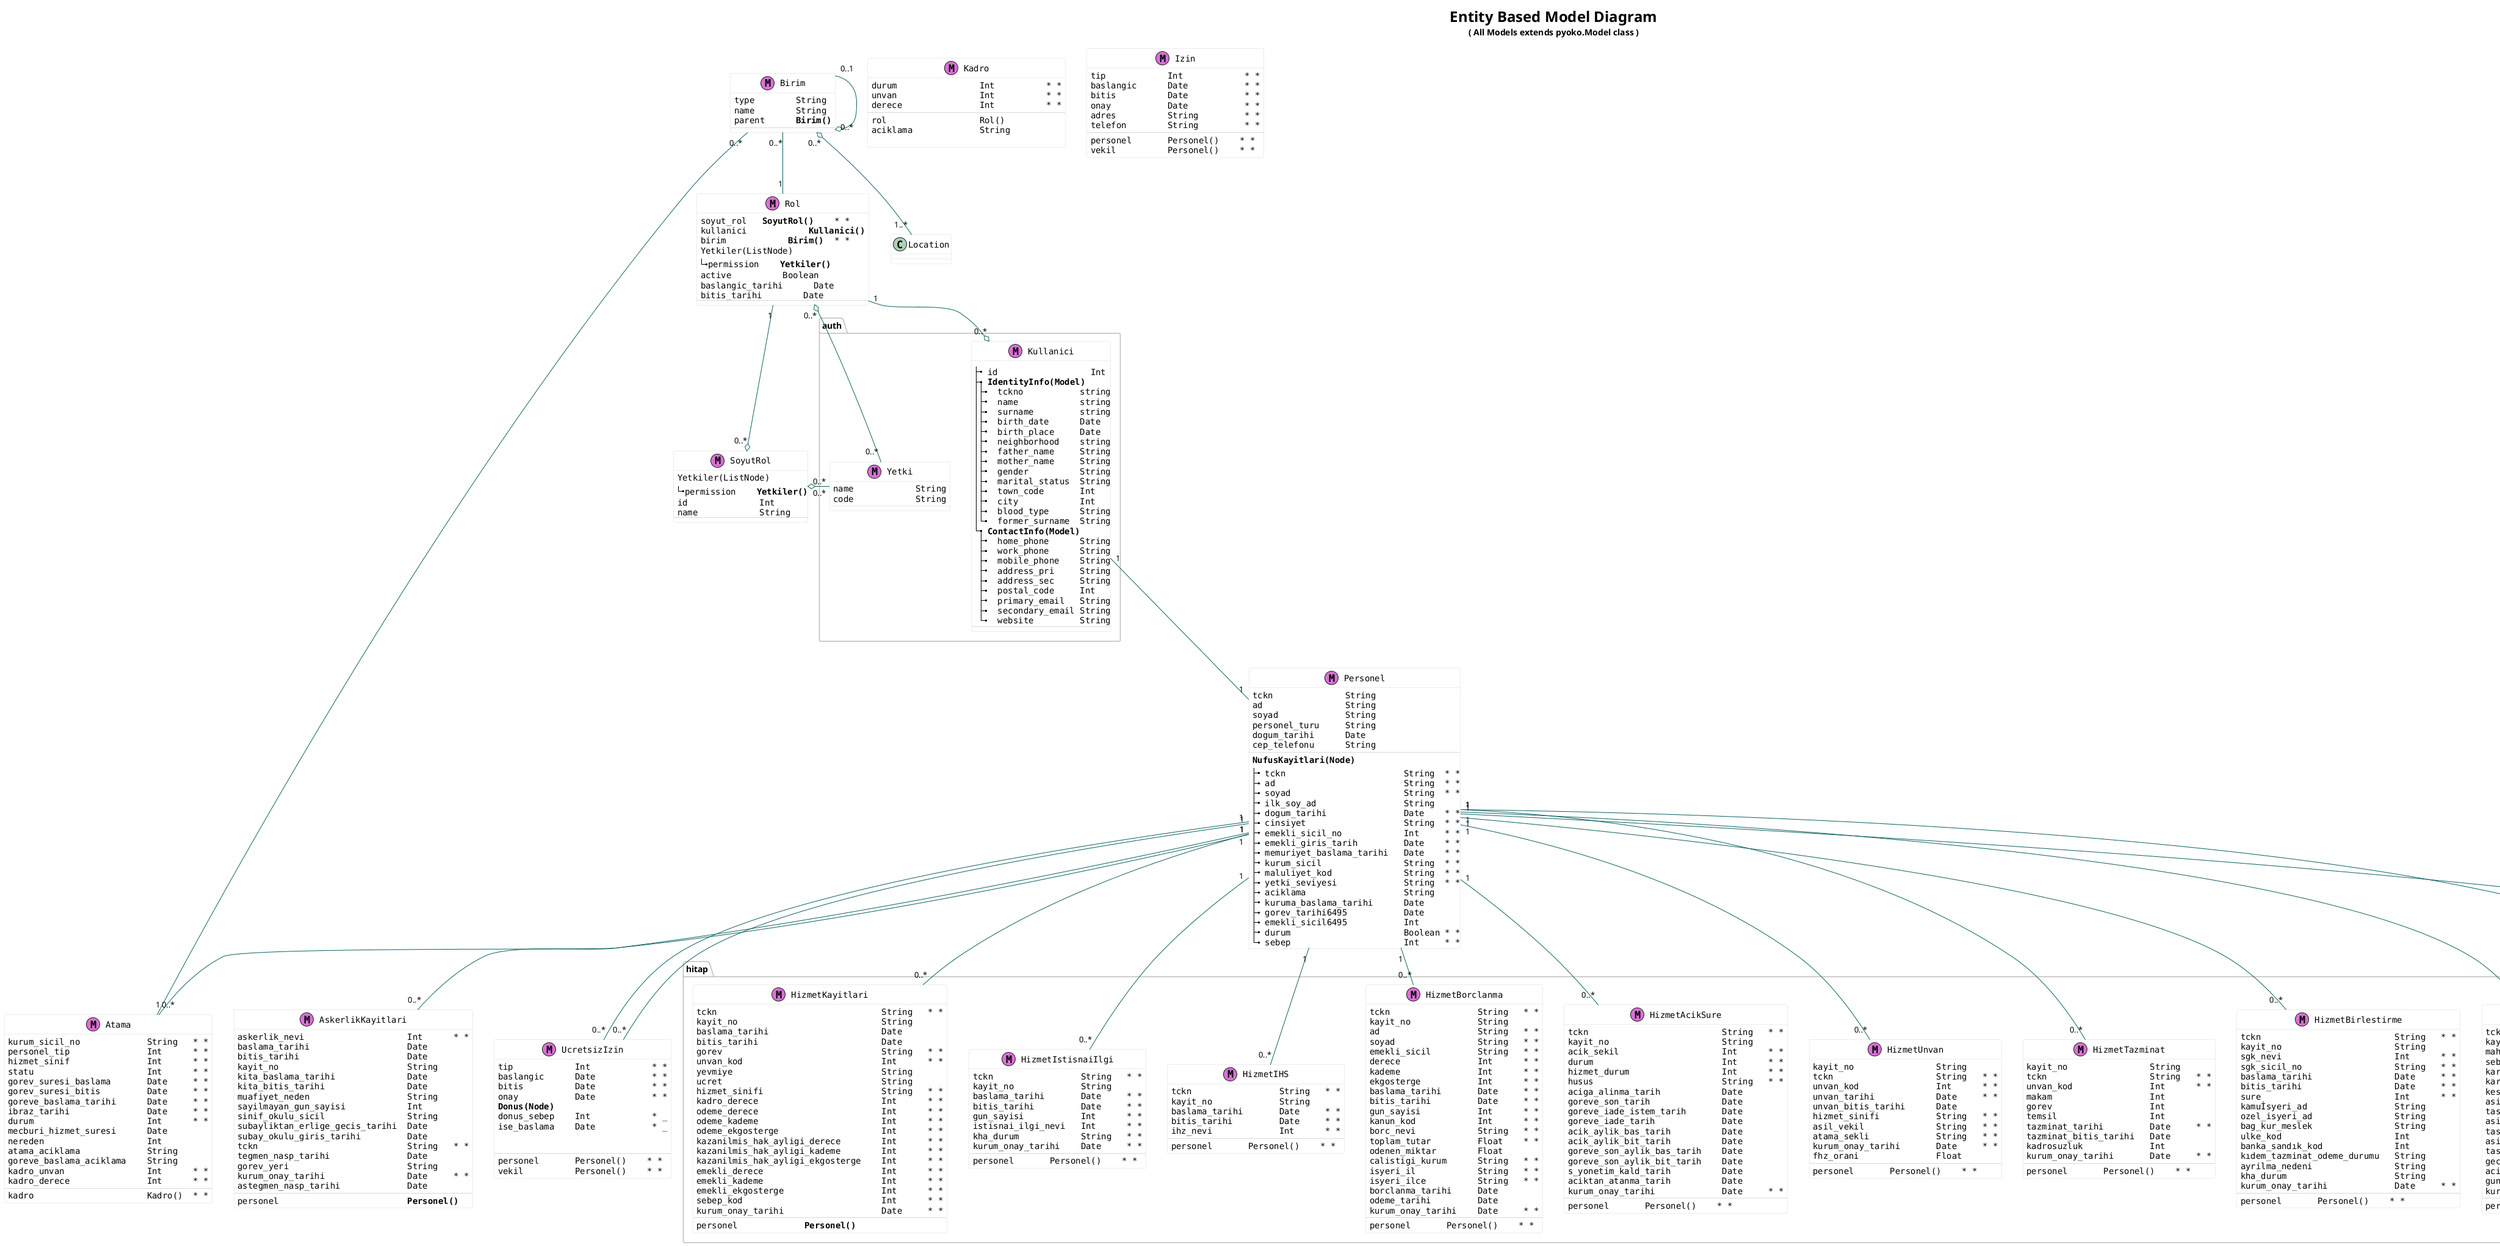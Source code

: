 @startuml

skinparam classAttributeFontName Monospaced
skinparam classBackgroundColor #FFFFFF
skinparam classBorderColor #D8D8D8
skinparam packageBorderColor #BDBDBD
skinparam classArrowColor #0B615E
skinparam shadowing false

'skinparam monochrome true
'skinparam nodesep 100
'skinparam ranksep 100
'note "All <color:black><b> (M)odels</b></color> extends <b>pyoko.Model</b> class" as N #orchid
title
<size:24>Entity Based Model Diagram</size>
( All Models extends <b>pyoko.Model</b> class )
endtitle
'legend left
'n..*     n or more instances
'n..m    Min n, Max m instances
'endlegend


' field_name            field_type     null blank
'                                      _ = True
'                                      * * = False



package auth{

class Kullanici <<(M,orchid)>>{
|_ id                  Int
|_ **IdentityInfo(Model)**
   |_  tckno           string
   |_  name            string
   |_  surname         string
   |_  birth_date      Date
   |_  birth_place     Date
   |_  neighborhood    string
   |_  father_name     String
   |_  mother_name     String
   |_  gender          String
   |_  marital_status  String
   |_  town_code       Int
   |_  city            Int
   |_  blood_type      String
   |_  former_surname  String
|_ **ContactInfo(Model)**
   |_  home_phone      String
   |_  work_phone      String
   |_  mobile_phone    String
   |_  address_pri     String
   |_  address_sec     String
   |_  postal_code     Int
   |_  primary_email   String
   |_  secondary_email String
   |_  website         String
--
}


class Yetki<<(M,orchid)>>{
name            String
code            String
}
}

package hitap{

class HizmetKurs <<(M,orchid)>>{
tckn                    String   * *
kayit_no                String
kurs_ogrenim_suresi     Int      * *
mezuniyet_tarihi        Date     * *
kurs_nevi               String   * *
bolum_ad                String   * *
okul_ad                 String   * *
ogrenim_yeri            String
denklik_tarihi          Date
denklik_okulu           String
denklik_bolum           String
kurum_onay_tarihi       Date     * *
--
personel       Personel()    * *

--
}

class HizmetOkul <<(M,orchid)>>{
kayit_no                String
tckn                    String   * *
ogrenim_durumu          Int      * *
mezuniyet_tarihi        Date     * *
okul_ad                 String
bolum                   String
ogrenim_yer             String
denklik_tarihi          Date
denklik_okul            String
denklik_bolum           String
ogrenim_suresi          Int      * *
hazirlik                Boolean  * *
kurum_onay_tarihi       Date     * *
--
personel       Personel()    * *
}


class HizmetMahkeme <<(M,orchid)>>{
tckn                    String   * *
kayit_no                String
mahkeme_ad              String   * *
sebep                   Int      * *
karar_tarihi            Date     * *
karar_sayisi            Int      * *
kesinlesme_tarihi       Date
asil_dogum_tarihi       Date
tashih_dogum_tarihi     Date
asil_ad                 String
tashih_ad               String
asil_soyad              String
tashih_soyad            String
gecerli_dogum_tarihi    Date
aciklama                String
gun_sayisi              Int
kurum_onay_tarihi       Date     * *
--
personel       Personel()    * *
}

class HizmetBirlestirme <<(M,orchid)>>{
tckn                          String   * *
kayit_no                      String
sgk_nevi                      Int      * *
sgk_sicil_no                  String   * *
baslama_tarihi                Date     * *
bitis_tarihi                  Date     * *
sure                          Int      * *
kamuİsyeri_ad                 String
ozel_isyeri_ad                String
bag_kur_meslek                String
ulke_kod                      Int
banka_sandık_kod              Int
kıdem_tazminat_odeme_durumu   String
ayrilma_nedeni                String
kha_durum                     String
kurum_onay_tarihi             Date     * *
--
personel       Personel()    * *
}

class HizmetTazminat <<(M,orchid)>>{
kayit_no                String
tckn                    String   * *
unvan_kod               Int      * *
makam                   Int
gorev                   Int
temsil                  Int
tazminat_tarihi         Date     * *
tazminat_bitis_tarihi   Date
kadrosuzluk             Int
kurum_onay_tarihi       Date     * *
--
personel       Personel()    * *
}

class HizmetUnvan <<(M,orchid)>>{
kayit_no                String
tckn                    String   * *
unvan_kod               Int      * *
unvan_tarihi            Date     * *
unvan_bitis_tarihi      Date
hizmet_sinifi           String   * *
asil_vekil              String   * *
atama_sekli             String   * *
kurum_onay_tarihi       Date     * *
fhz_orani               Float
--
personel       Personel()    * *
}

class HizmetAcikSure <<(M,orchid)>>{
tckn                          String   * *
kayit_no                      String
acik_sekil                    Int      * *
durum                         Int      * *
hizmet_durum                  Int      * *
husus                         String   * *
aciga_alinma_tarih            Date
goreve_son_tarih              Date
goreve_iade_istem_tarih       Date
goreve_iade_tarih             Date
acik_aylik_bas_tarih          Date
acik_aylik_bit_tarih          Date
goreve_son_aylik_bas_tarih    Date
goreve_son_aylik_bit_tarih    Date
s_yonetim_kald_tarih          Date
aciktan_atanma_tarih          Date
kurum_onay_tarihi             Date     * *
--
personel       Personel()    * *
}

class HizmetBorclanma <<(M,orchid)>>{
tckn                 String   * *
kayit_no             String
ad                   String   * *
soyad                String   * *
emekli_sicil         String   * *
derece               Int      * *
kademe               Int      * *
ekgosterge           Int      * *
baslama_tarihi       Date     * *
bitis_tarihi         Date     * *
gun_sayisi           Int      * *
kanun_kod            Int      * *
borc_nevi            String   * *
toplam_tutar         Float    * *
odenen_miktar        Float
calistigi_kurum      String   * *
isyeri_il            String   * *
isyeri_ilce          String   * *
borclanma_tarihi     Date
odeme_tarihi         Date
kurum_onay_tarihi    Date     * *
--
personel       Personel()    * *
}
class HizmetIHS <<(M,orchid)>>{
tckn                 String   * *
kayit_no             String
baslama_tarihi       Date     * *
bitis_tarihi         Date     * *
ihz_nevi             Int      * *
--
personel       Personel()    * *
}

class HizmetIstisnaiIlgi <<(M,orchid)>>{
tckn                 String   * *
kayit_no             String
baslama_tarihi       Date     * *
bitis_tarihi         Date     * *
gun_sayisi           Int      * *
istisnai_ilgi_nevi   Int      * *
kha_durum            String   * *
kurum_onay_tarihi    Date     * *
--
personel       Personel()    * *
}


class HizmetKayitlari<<(M,orchid)>>{
tckn                                String   * *
kayit_no                            String
baslama_tarihi                      Date
bitis_tarihi                        Date
gorev                               String   * *
unvan_kod                           Int      * *
yevmiye                             String
ucret                               String
hizmet_sinifi                       String   * *
kadro_derece                        Int      * *
odeme_derece                        Int      * *
odeme_kademe                        Int      * *
odeme_ekgosterge                    Int      * *
kazanilmis_hak_ayligi_derece        Int      * *
kazanilmis_hak_ayligi_kademe        Int      * *
kazanilmis_hak_ayligi_ekgosterge    Int      * *
emekli_derece                       Int      * *
emekli_kademe                       Int      * *
emekli_ekgosterge                   Int      * *
sebep_kod                           Int      * *
kurum_onay_tarihi                   Date     * *
--
personel             **Personel()**
}




}
class AskerlikKayitlari <<(M,orchid)>>{
askerlik_nevi                    Int      * *
baslama_tarihi                   Date
bitis_tarihi                     Date
kayit_no                         String
kita_baslama_tarihi              Date
kita_bitis_tarihi                Date
muafiyet_neden                   String
sayilmayan_gun_sayisi            Int
sinif_okulu_sicil                String
subayliktan_erlige_gecis_tarihi  Date
subay_okulu_giris_tarihi         Date
tckn                             String   * *
tegmen_nasp_tarihi               Date
gorev_yeri                       String
kurum_onay_tarihi                Date     * *
astegmen_nasp_tarihi             Date
--
personel                         **Personel()**
}


class Birim<<(M,orchid)>>{
type        String
name        String
parent      **Birim()**
--
}

class Personel <<(M,orchid)>>{
tckn              String
ad                String
soyad             String
personel_turu     String
dogum_tarihi      Date
cep_telefonu      String
--
**NufusKayitlari(Node)**
|_ tckn                       String  * *
|_ ad                         String  * *
|_ soyad                      String  * *
|_ ilk_soy_ad                 String
|_ dogum_tarihi               Date    * *
|_ cinsiyet                   String  * *
|_ emekli_sicil_no            Int     * *
|_ emekli_giris_tarih         Date    * *
|_ memuriyet_baslama_tarihi   Date    * *
|_ kurum_sicil                String  * *
|_ maluliyet_kod              String  * *
|_ yetki_seviyesi             String  * *
|_ aciklama                   String
|_ kuruma_baslama_tarihi      Date
|_ gorev_tarihi6495           Date
|_ emekli_sicil6495           Int
|_ durum                      Boolean * *
|_ sebep                      Int     * *
}

class Atama <<(M,orchid)>>{
kurum_sicil_no             String   * *
personel_tip               Int      * *
hizmet_sinif               Int      * *
statu                      Int      * *
gorev_suresi_baslama       Date     * *
gorev_suresi_bitis         Date     * *
goreve_baslama_tarihi      Date     * *
ibraz_tarihi               Date     * *
durum                      Int      * *
mecburi_hizmet_suresi      Date
nereden                    Int
atama_aciklama             String
goreve_baslama_aciklama    String
kadro_unvan                Int      * *
kadro_derece               Int      * *
--
kadro                      Kadro()  * *
}

class Kadro <<(M,orchid)>>{
durum                Int          * *
unvan                Int          * *
derece               Int          * *
--
rol                  Rol()
aciklama             String

}


class SoyutRol<<(M,orchid)>>{
Yetkiler(ListNode)
|_permission    **Yetkiler()**
id              Int
name            String
--
}


class Izin<<(M,orchid)>>{
tip            Int            * *
baslangic      Date           * *
bitis          Date           * *
onay           Date           * *
adres          String         * *
telefon        String         * *
--
personel       Personel()    * *
vekil          Personel()    * *
}

class UcretsizIzin<<(M,orchid)>>{
tip            Int            * *
baslangic      Date           * *
bitis          Date           * *
onay           Date           * *
**Donus(Node)**
donus_sebep    Int            * _
ise_baslama    Date           * _


--
personel       Personel()    * *
vekil          Personel()    * *
}

class Rol<<(M,orchid)>>{
soyut_rol   **SoyutRol()**    * *
kullanici            **Kullanici()**
birim            **Birim()**  * *
Yetkiler(ListNode)
|_permission    **Yetkiler()**
active          Boolean
baslangic_tarihi      Date
bitis_tarihi        Date
--
}


Personel "1" -- "0..*" UcretsizIzin
Personel "1" -- "0..*" UcretsizIzin
Personel "1" -- "0..*" AskerlikKayitlari
Personel "1" -- "0..*" HizmetKayitlari
Personel "1" -- "0..*" HizmetKurs
Personel "1" -- "0..*" HizmetOkul
Personel "1" -- "0..*" HizmetTazminat
Personel "1" -- "0..*" HizmetMahkeme
Personel "1" -- "0..*" HizmetUnvan
Personel "1" -- "0..*" HizmetBorclanma
Personel "1" -- "0..*" HizmetBirlestirme
Personel "1" -- "0..*" HizmetIHS
Personel "1" -- "0..*" HizmetAcikSure
Personel "1" -- "0..*" HizmetIstisnaiIlgi
Personel "1" -- "0..*" Atama


Birim "0..*" -- "1" Atama
Birim "0..*" -- "1" Rol
Birim "0..1" --o "0..*" Birim
Kullanici "0..*" o-- "1" Rol

Rol "1" --o "0..*" SoyutRol
SoyutRol "0..*" o-- "0..*" Yetki
Rol "0..*" o-- "0..*" Yetki


Kullanici "1" -- "1" Personel
Birim "0..*" o-- "1..*" Location

@enduml
